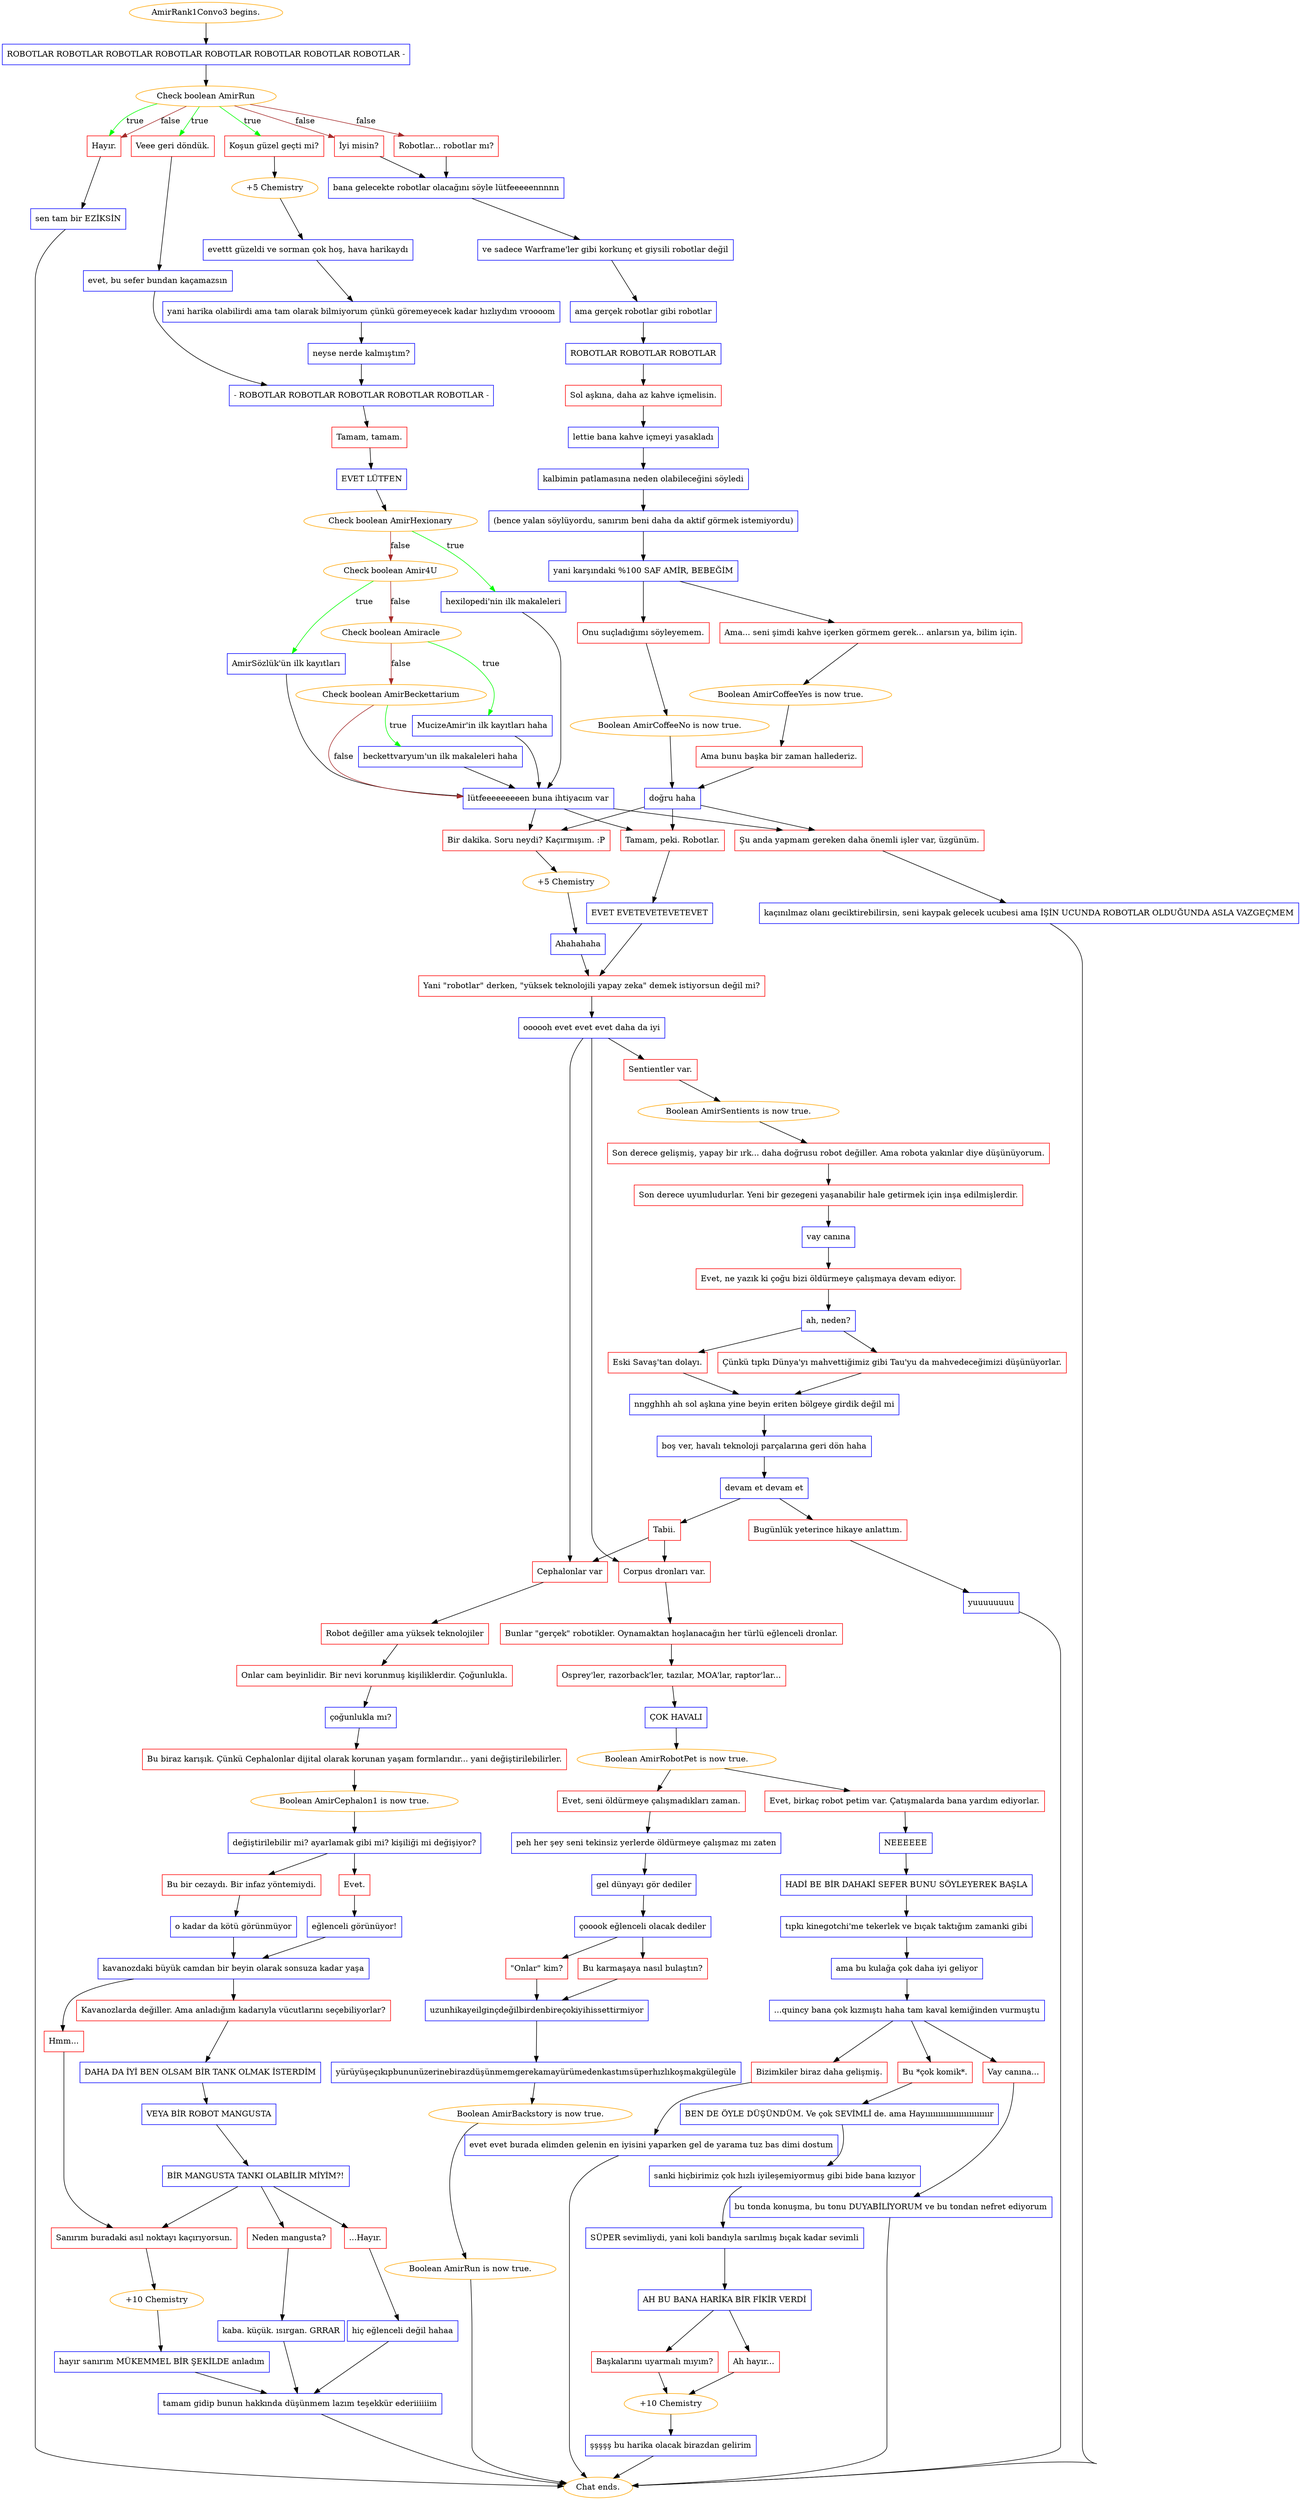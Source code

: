 digraph {
	"AmirRank1Convo3 begins." [color=orange];
		"AmirRank1Convo3 begins." -> j47156979;
	j47156979 [label="ROBOTLAR ROBOTLAR ROBOTLAR ROBOTLAR ROBOTLAR ROBOTLAR ROBOTLAR ROBOTLAR -",shape=box,color=blue];
		j47156979 -> j3723098967;
	j3723098967 [label="Check boolean AmirRun",color=orange];
		j3723098967 -> j3940668730 [label=true,color=green];
		j3723098967 -> j2377913878 [label=true,color=green];
		j3723098967 -> j394489574 [label=true,color=green];
		j3723098967 -> j1242457924 [label=false,color=brown];
		j3723098967 -> j3101149324 [label=false,color=brown];
		j3723098967 -> j394489574 [label=false,color=brown];
	j3940668730 [label="Koşun güzel geçti mi?",shape=box,color=red];
		j3940668730 -> j1824496202;
	j2377913878 [label="Veee geri döndük.",shape=box,color=red];
		j2377913878 -> j3028699364;
	j394489574 [label="Hayır.",shape=box,color=red];
		j394489574 -> j739813868;
	j1242457924 [label="İyi misin?",shape=box,color=red];
		j1242457924 -> j1480968457;
	j3101149324 [label="Robotlar... robotlar mı?",shape=box,color=red];
		j3101149324 -> j1480968457;
	j1824496202 [label="+5 Chemistry",color=orange];
		j1824496202 -> j2134859604;
	j3028699364 [label="evet, bu sefer bundan kaçamazsın",shape=box,color=blue];
		j3028699364 -> j3395512501;
	j739813868 [label="sen tam bir EZİKSİN",shape=box,color=blue];
		j739813868 -> "Chat ends.";
	j1480968457 [label="bana gelecekte robotlar olacağını söyle lütfeeeeennnnn",shape=box,color=blue];
		j1480968457 -> j3984829264;
	j2134859604 [label="evettt güzeldi ve sorman çok hoş, hava harikaydı",shape=box,color=blue];
		j2134859604 -> j2505662148;
	j3395512501 [label="- ROBOTLAR ROBOTLAR ROBOTLAR ROBOTLAR ROBOTLAR -",shape=box,color=blue];
		j3395512501 -> j3322902945;
	"Chat ends." [color=orange];
	j3984829264 [label="ve sadece Warframe'ler gibi korkunç et giysili robotlar değil",shape=box,color=blue];
		j3984829264 -> j1043037879;
	j2505662148 [label="yani harika olabilirdi ama tam olarak bilmiyorum çünkü göremeyecek kadar hızlıydım vroooom",shape=box,color=blue];
		j2505662148 -> j2162881469;
	j3322902945 [label="Tamam, tamam.",shape=box,color=red];
		j3322902945 -> j1851922059;
	j1043037879 [label="ama gerçek robotlar gibi robotlar",shape=box,color=blue];
		j1043037879 -> j1115470043;
	j2162881469 [label="neyse nerde kalmıştım?",shape=box,color=blue];
		j2162881469 -> j3395512501;
	j1851922059 [label="EVET LÜTFEN",shape=box,color=blue];
		j1851922059 -> j2321646715;
	j1115470043 [label="ROBOTLAR ROBOTLAR ROBOTLAR",shape=box,color=blue];
		j1115470043 -> j2132104254;
	j2321646715 [label="Check boolean AmirHexionary",color=orange];
		j2321646715 -> j1150503669 [label=true,color=green];
		j2321646715 -> j199181242 [label=false,color=brown];
	j2132104254 [label="Sol aşkına, daha az kahve içmelisin.",shape=box,color=red];
		j2132104254 -> j212092614;
	j1150503669 [label="hexilopedi'nin ilk makaleleri",shape=box,color=blue];
		j1150503669 -> j3162056490;
	j199181242 [label="Check boolean Amir4U",color=orange];
		j199181242 -> j1220849735 [label=true,color=green];
		j199181242 -> j2111638808 [label=false,color=brown];
	j212092614 [label="lettie bana kahve içmeyi yasakladı",shape=box,color=blue];
		j212092614 -> j750740100;
	j3162056490 [label="lütfeeeeeeeeen buna ihtiyacım var",shape=box,color=blue];
		j3162056490 -> j2755440713;
		j3162056490 -> j2626556998;
		j3162056490 -> j4175200609;
	j1220849735 [label="AmirSözlük'ün ilk kayıtları",shape=box,color=blue];
		j1220849735 -> j3162056490;
	j2111638808 [label="Check boolean Amiracle",color=orange];
		j2111638808 -> j3153845751 [label=true,color=green];
		j2111638808 -> j2552681849 [label=false,color=brown];
	j750740100 [label="kalbimin patlamasına neden olabileceğini söyledi",shape=box,color=blue];
		j750740100 -> j794626086;
	j2755440713 [label="Bir dakika. Soru neydi? Kaçırmışım. :P",shape=box,color=red];
		j2755440713 -> j2967293490;
	j2626556998 [label="Tamam, peki. Robotlar.",shape=box,color=red];
		j2626556998 -> j702700644;
	j4175200609 [label="Şu anda yapmam gereken daha önemli işler var, üzgünüm.",shape=box,color=red];
		j4175200609 -> j3512003390;
	j3153845751 [label="MucizeAmir'in ilk kayıtları haha",shape=box,color=blue];
		j3153845751 -> j3162056490;
	j2552681849 [label="Check boolean AmirBeckettarium",color=orange];
		j2552681849 -> j956760822 [label=true,color=green];
		j2552681849 -> j3162056490 [label=false,color=brown];
	j794626086 [label="(bence yalan söylüyordu, sanırım beni daha da aktif görmek istemiyordu)",shape=box,color=blue];
		j794626086 -> j2569877559;
	j2967293490 [label="+5 Chemistry",color=orange];
		j2967293490 -> j3541549475;
	j702700644 [label="EVET EVETEVETEVETEVET",shape=box,color=blue];
		j702700644 -> j2590559507;
	j3512003390 [label="kaçınılmaz olanı geciktirebilirsin, seni kaypak gelecek ucubesi ama İŞİN UCUNDA ROBOTLAR OLDUĞUNDA ASLA VAZGEÇMEM",shape=box,color=blue];
		j3512003390 -> "Chat ends.";
	j956760822 [label="beckettvaryum'un ilk makaleleri haha",shape=box,color=blue];
		j956760822 -> j3162056490;
	j2569877559 [label="yani karşındaki %100 SAF AMİR, BEBEĞİM",shape=box,color=blue];
		j2569877559 -> j1652625385;
		j2569877559 -> j3998101308;
	j3541549475 [label="Ahahahaha",shape=box,color=blue];
		j3541549475 -> j2590559507;
	j2590559507 [label="Yani \"robotlar\" derken, \"yüksek teknolojili yapay zeka\" demek istiyorsun değil mi?",shape=box,color=red];
		j2590559507 -> j523405711;
	j1652625385 [label="Ama... seni şimdi kahve içerken görmem gerek... anlarsın ya, bilim için.",shape=box,color=red];
		j1652625385 -> j1967936281;
	j3998101308 [label="Onu suçladığımı söyleyemem.",shape=box,color=red];
		j3998101308 -> j3143016455;
	j523405711 [label="oooooh evet evet evet daha da iyi",shape=box,color=blue];
		j523405711 -> j2067317689;
		j523405711 -> j3482630185;
		j523405711 -> j2481322953;
	j1967936281 [label="Boolean AmirCoffeeYes is now true.",color=orange];
		j1967936281 -> j2931089755;
	j3143016455 [label="Boolean AmirCoffeeNo is now true.",color=orange];
		j3143016455 -> j2840681416;
	j2067317689 [label="Sentientler var.",shape=box,color=red];
		j2067317689 -> j1800483011;
	j3482630185 [label="Cephalonlar var",shape=box,color=red];
		j3482630185 -> j3429001077;
	j2481322953 [label="Corpus dronları var.",shape=box,color=red];
		j2481322953 -> j3041455235;
	j2931089755 [label="Ama bunu başka bir zaman hallederiz.",shape=box,color=red];
		j2931089755 -> j2840681416;
	j2840681416 [label="doğru haha",shape=box,color=blue];
		j2840681416 -> j2755440713;
		j2840681416 -> j2626556998;
		j2840681416 -> j4175200609;
	j1800483011 [label="Boolean AmirSentients is now true.",color=orange];
		j1800483011 -> j2949967287;
	j3429001077 [label="Robot değiller ama yüksek teknolojiler",shape=box,color=red];
		j3429001077 -> j3642122143;
	j3041455235 [label="Bunlar \"gerçek\" robotikler. Oynamaktan hoşlanacağın her türlü eğlenceli dronlar.",shape=box,color=red];
		j3041455235 -> j4236667442;
	j2949967287 [label="Son derece gelişmiş, yapay bir ırk... daha doğrusu robot değiller. Ama robota yakınlar diye düşünüyorum.",shape=box,color=red];
		j2949967287 -> j3320901561;
	j3642122143 [label="Onlar cam beyinlidir. Bir nevi korunmuş kişiliklerdir. Çoğunlukla.",shape=box,color=red];
		j3642122143 -> j501950316;
	j4236667442 [label="Osprey'ler, razorback'ler, tazılar, MOA'lar, raptor'lar...",shape=box,color=red];
		j4236667442 -> j1991518928;
	j3320901561 [label="Son derece uyumludurlar. Yeni bir gezegeni yaşanabilir hale getirmek için inşa edilmişlerdir.",shape=box,color=red];
		j3320901561 -> j490058345;
	j501950316 [label="çoğunlukla mı?",shape=box,color=blue];
		j501950316 -> j450043956;
	j1991518928 [label="ÇOK HAVALI",shape=box,color=blue];
		j1991518928 -> j1730864607;
	j490058345 [label="vay canına",shape=box,color=blue];
		j490058345 -> j127922942;
	j450043956 [label="Bu biraz karışık. Çünkü Cephalonlar dijital olarak korunan yaşam formlarıdır... yani değiştirilebilirler.",shape=box,color=red];
		j450043956 -> j9063076;
	j1730864607 [label="Boolean AmirRobotPet is now true.",color=orange];
		j1730864607 -> j1401554009;
		j1730864607 -> j3078838065;
	j127922942 [label="Evet, ne yazık ki çoğu bizi öldürmeye çalışmaya devam ediyor.",shape=box,color=red];
		j127922942 -> j455941862;
	j9063076 [label="Boolean AmirCephalon1 is now true.",color=orange];
		j9063076 -> j2122397039;
	j1401554009 [label="Evet, birkaç robot petim var. Çatışmalarda bana yardım ediyorlar.",shape=box,color=red];
		j1401554009 -> j1742369146;
	j3078838065 [label="Evet, seni öldürmeye çalışmadıkları zaman.",shape=box,color=red];
		j3078838065 -> j3846904837;
	j455941862 [label="ah, neden?",shape=box,color=blue];
		j455941862 -> j4281899737;
		j455941862 -> j2153905248;
	j2122397039 [label="değiştirilebilir mi? ayarlamak gibi mi? kişiliği mi değişiyor?",shape=box,color=blue];
		j2122397039 -> j3490988309;
		j2122397039 -> j442031733;
	j1742369146 [label="NEEEEEE",shape=box,color=blue];
		j1742369146 -> j220290171;
	j3846904837 [label="peh her şey seni tekinsiz yerlerde öldürmeye çalışmaz mı zaten",shape=box,color=blue];
		j3846904837 -> j3618104212;
	j4281899737 [label="Çünkü tıpkı Dünya'yı mahvettiğimiz gibi Tau'yu da mahvedeceğimizi düşünüyorlar.",shape=box,color=red];
		j4281899737 -> j937313490;
	j2153905248 [label="Eski Savaş'tan dolayı.",shape=box,color=red];
		j2153905248 -> j937313490;
	j3490988309 [label="Evet.",shape=box,color=red];
		j3490988309 -> j3100001117;
	j442031733 [label="Bu bir cezaydı. Bir infaz yöntemiydi.",shape=box,color=red];
		j442031733 -> j2417829151;
	j220290171 [label="HADİ BE BİR DAHAKİ SEFER BUNU SÖYLEYEREK BAŞLA",shape=box,color=blue];
		j220290171 -> j2474322225;
	j3618104212 [label="gel dünyayı gör dediler",shape=box,color=blue];
		j3618104212 -> j3543176449;
	j937313490 [label="nngghhh ah sol aşkına yine beyin eriten bölgeye girdik değil mi",shape=box,color=blue];
		j937313490 -> j2814885677;
	j3100001117 [label="eğlenceli görünüyor!",shape=box,color=blue];
		j3100001117 -> j1449543636;
	j2417829151 [label="o kadar da kötü görünmüyor",shape=box,color=blue];
		j2417829151 -> j1449543636;
	j2474322225 [label="tıpkı kinegotchi'me tekerlek ve bıçak taktığım zamanki gibi",shape=box,color=blue];
		j2474322225 -> j3844181953;
	j3543176449 [label="çooook eğlenceli olacak dediler",shape=box,color=blue];
		j3543176449 -> j2433189414;
		j3543176449 -> j2932894610;
	j2814885677 [label="boş ver, havalı teknoloji parçalarına geri dön haha",shape=box,color=blue];
		j2814885677 -> j789008725;
	j1449543636 [label="kavanozdaki büyük camdan bir beyin olarak sonsuza kadar yaşa",shape=box,color=blue];
		j1449543636 -> j2336433743;
		j1449543636 -> j3440787387;
	j3844181953 [label="ama bu kulağa çok daha iyi geliyor",shape=box,color=blue];
		j3844181953 -> j4251520408;
	j2433189414 [label="Bu karmaşaya nasıl bulaştın?",shape=box,color=red];
		j2433189414 -> j130195982;
	j2932894610 [label="\"Onlar\" kim?",shape=box,color=red];
		j2932894610 -> j130195982;
	j789008725 [label="devam et devam et",shape=box,color=blue];
		j789008725 -> j721306170;
		j789008725 -> j2749565802;
	j2336433743 [label="Kavanozlarda değiller. Ama anladığım kadarıyla vücutlarını seçebiliyorlar?",shape=box,color=red];
		j2336433743 -> j1836673650;
	j3440787387 [label="Hmm...",shape=box,color=red];
		j3440787387 -> j2407818003;
	j4251520408 [label="...quincy bana çok kızmıştı haha tam kaval kemiğinden vurmuştu",shape=box,color=blue];
		j4251520408 -> j2256253119;
		j4251520408 -> j1763310102;
		j4251520408 -> j802628287;
	j130195982 [label="uzunhikayeilginçdeğilbirdenbireçokiyihissettirmiyor",shape=box,color=blue];
		j130195982 -> j2058428939;
	j721306170 [label="Tabii.",shape=box,color=red];
		j721306170 -> j3482630185;
		j721306170 -> j2481322953;
	j2749565802 [label="Bugünlük yeterince hikaye anlattım.",shape=box,color=red];
		j2749565802 -> j4160384020;
	j1836673650 [label="DAHA DA İYİ BEN OLSAM BİR TANK OLMAK İSTERDİM",shape=box,color=blue];
		j1836673650 -> j1922721150;
	j2407818003 [label="Sanırım buradaki asıl noktayı kaçırıyorsun.",shape=box,color=red];
		j2407818003 -> j3341247977;
	j2256253119 [label="Bu *çok komik*.",shape=box,color=red];
		j2256253119 -> j2320232477;
	j1763310102 [label="Bizimkiler biraz daha gelişmiş.",shape=box,color=red];
		j1763310102 -> j2186323726;
	j802628287 [label="Vay canına...",shape=box,color=red];
		j802628287 -> j3942714609;
	j2058428939 [label="yürüyüşeçıkıpbununüzerinebirazdüşünmemgerekamayürümedenkastımsüperhızlıkoşmakgülegüle",shape=box,color=blue];
		j2058428939 -> j2767294809;
	j4160384020 [label="yuuuuuuuu",shape=box,color=blue];
		j4160384020 -> "Chat ends.";
	j1922721150 [label="VEYA BİR ROBOT MANGUSTA",shape=box,color=blue];
		j1922721150 -> j1180771619;
	j3341247977 [label="+10 Chemistry",color=orange];
		j3341247977 -> j2016149997;
	j2320232477 [label="BEN DE ÖYLE DÜŞÜNDÜM. Ve çok SEVİMLİ de. ama Hayııııııııııııııııııııııııır",shape=box,color=blue];
		j2320232477 -> j1447024424;
	j2186323726 [label="evet evet burada elimden gelenin en iyisini yaparken gel de yarama tuz bas dimi dostum",shape=box,color=blue];
		j2186323726 -> "Chat ends.";
	j3942714609 [label="bu tonda konuşma, bu tonu DUYABİLİYORUM ve bu tondan nefret ediyorum",shape=box,color=blue];
		j3942714609 -> "Chat ends.";
	j2767294809 [label="Boolean AmirBackstory is now true.",color=orange];
		j2767294809 -> j1426220801;
	j1180771619 [label="BİR MANGUSTA TANKI OLABİLİR MİYİM?!",shape=box,color=blue];
		j1180771619 -> j2926480243;
		j1180771619 -> j2339866996;
		j1180771619 -> j2407818003;
	j2016149997 [label="hayır sanırım MÜKEMMEL BİR ŞEKİLDE anladım",shape=box,color=blue];
		j2016149997 -> j3799478881;
	j1447024424 [label="sanki hiçbirimiz çok hızlı iyileşemiyormuş gibi bide bana kızıyor",shape=box,color=blue];
		j1447024424 -> j1193280752;
	j1426220801 [label="Boolean AmirRun is now true.",color=orange];
		j1426220801 -> "Chat ends.";
	j2926480243 [label="Neden mangusta?",shape=box,color=red];
		j2926480243 -> j641850166;
	j2339866996 [label="...Hayır.",shape=box,color=red];
		j2339866996 -> j3956925570;
	j3799478881 [label="tamam gidip bunun hakkında düşünmem lazım teşekkür ederiiiiiim",shape=box,color=blue];
		j3799478881 -> "Chat ends.";
	j1193280752 [label="SÜPER sevimliydi, yani koli bandıyla sarılmış bıçak kadar sevimli",shape=box,color=blue];
		j1193280752 -> j4290088472;
	j641850166 [label="kaba. küçük. ısırgan. GRRAR",shape=box,color=blue];
		j641850166 -> j3799478881;
	j3956925570 [label="hiç eğlenceli değil hahaa",shape=box,color=blue];
		j3956925570 -> j3799478881;
	j4290088472 [label="AH BU BANA HARİKA BİR FİKİR VERDİ",shape=box,color=blue];
		j4290088472 -> j1956136109;
		j4290088472 -> j2699526079;
	j1956136109 [label="Başkalarını uyarmalı mıyım?",shape=box,color=red];
		j1956136109 -> j3752264385;
	j2699526079 [label="Ah hayır...",shape=box,color=red];
		j2699526079 -> j3752264385;
	j3752264385 [label="+10 Chemistry",color=orange];
		j3752264385 -> j3399267721;
	j3399267721 [label="şşşşş bu harika olacak birazdan gelirim",shape=box,color=blue];
		j3399267721 -> "Chat ends.";
}